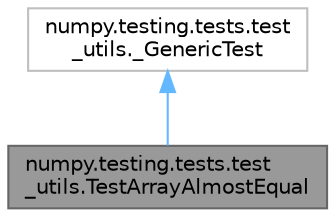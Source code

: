 digraph "numpy.testing.tests.test_utils.TestArrayAlmostEqual"
{
 // LATEX_PDF_SIZE
  bgcolor="transparent";
  edge [fontname=Helvetica,fontsize=10,labelfontname=Helvetica,labelfontsize=10];
  node [fontname=Helvetica,fontsize=10,shape=box,height=0.2,width=0.4];
  Node1 [id="Node000001",label="numpy.testing.tests.test\l_utils.TestArrayAlmostEqual",height=0.2,width=0.4,color="gray40", fillcolor="grey60", style="filled", fontcolor="black",tooltip=" "];
  Node2 -> Node1 [id="edge1_Node000001_Node000002",dir="back",color="steelblue1",style="solid",tooltip=" "];
  Node2 [id="Node000002",label="numpy.testing.tests.test\l_utils._GenericTest",height=0.2,width=0.4,color="grey75", fillcolor="white", style="filled",URL="$d6/dea/classnumpy_1_1testing_1_1tests_1_1test__utils_1_1__GenericTest.html",tooltip=" "];
}
